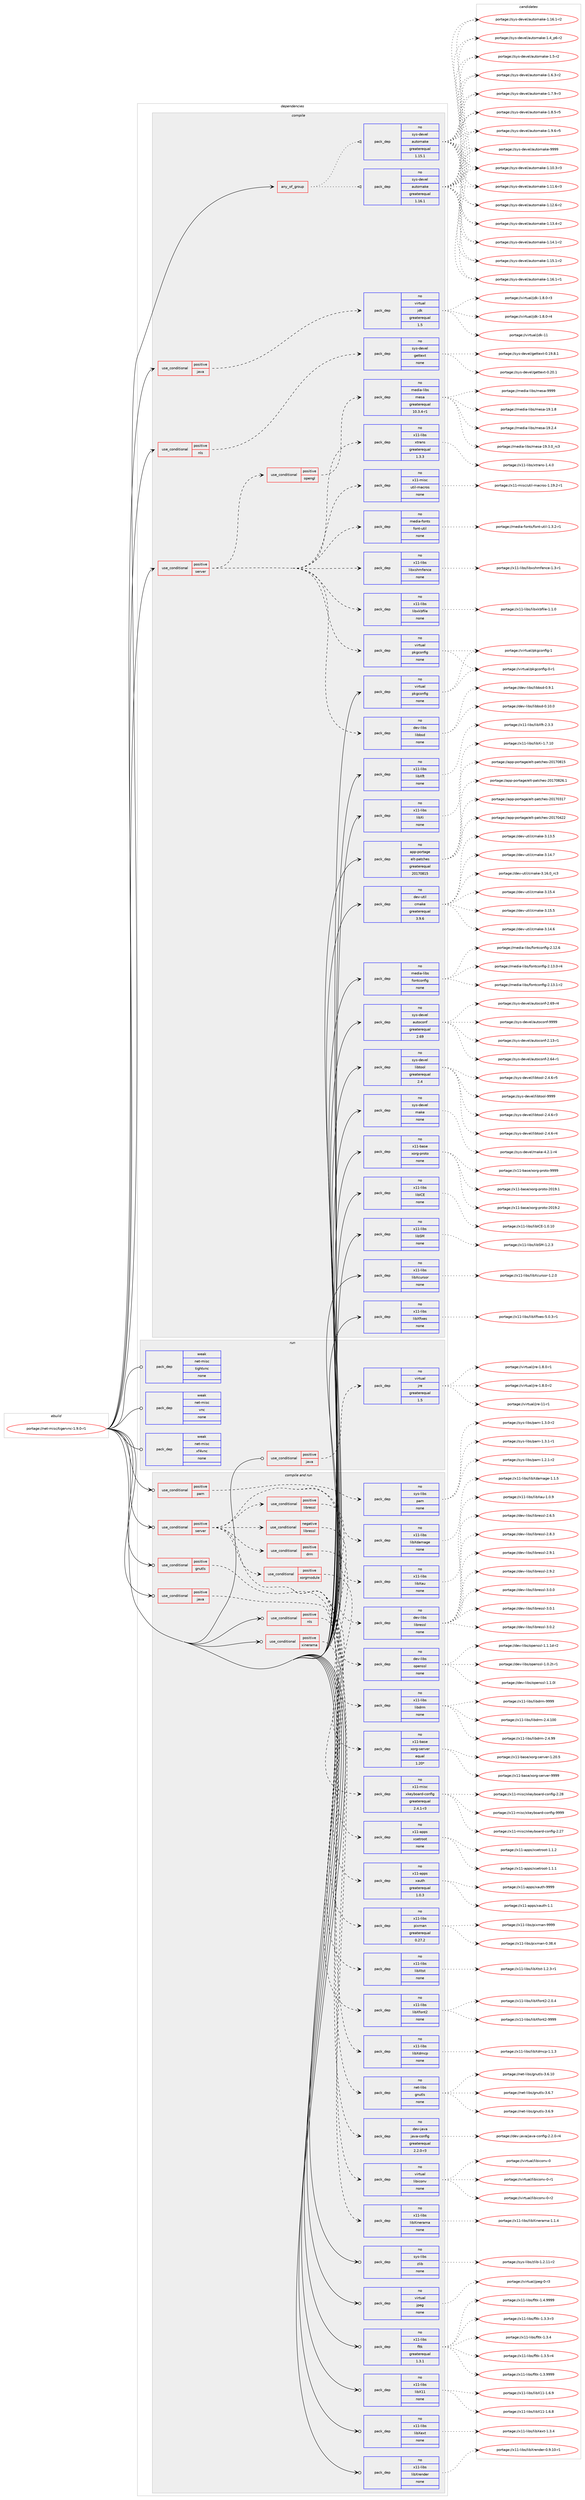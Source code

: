 digraph prolog {

# *************
# Graph options
# *************

newrank=true;
concentrate=true;
compound=true;
graph [rankdir=LR,fontname=Helvetica,fontsize=10,ranksep=1.5];#, ranksep=2.5, nodesep=0.2];
edge  [arrowhead=vee];
node  [fontname=Helvetica,fontsize=10];

# **********
# The ebuild
# **********

subgraph cluster_leftcol {
color=gray;
rank=same;
label=<<i>ebuild</i>>;
id [label="portage://net-misc/tigervnc-1.9.0-r1", color=red, width=4, href="../net-misc/tigervnc-1.9.0-r1.svg"];
}

# ****************
# The dependencies
# ****************

subgraph cluster_midcol {
color=gray;
label=<<i>dependencies</i>>;
subgraph cluster_compile {
fillcolor="#eeeeee";
style=filled;
label=<<i>compile</i>>;
subgraph any6047 {
dependency370675 [label=<<TABLE BORDER="0" CELLBORDER="1" CELLSPACING="0" CELLPADDING="4"><TR><TD CELLPADDING="10">any_of_group</TD></TR></TABLE>>, shape=none, color=red];subgraph pack271727 {
dependency370676 [label=<<TABLE BORDER="0" CELLBORDER="1" CELLSPACING="0" CELLPADDING="4" WIDTH="220"><TR><TD ROWSPAN="6" CELLPADDING="30">pack_dep</TD></TR><TR><TD WIDTH="110">no</TD></TR><TR><TD>sys-devel</TD></TR><TR><TD>automake</TD></TR><TR><TD>greaterequal</TD></TR><TR><TD>1.16.1</TD></TR></TABLE>>, shape=none, color=blue];
}
dependency370675:e -> dependency370676:w [weight=20,style="dotted",arrowhead="oinv"];
subgraph pack271728 {
dependency370677 [label=<<TABLE BORDER="0" CELLBORDER="1" CELLSPACING="0" CELLPADDING="4" WIDTH="220"><TR><TD ROWSPAN="6" CELLPADDING="30">pack_dep</TD></TR><TR><TD WIDTH="110">no</TD></TR><TR><TD>sys-devel</TD></TR><TR><TD>automake</TD></TR><TR><TD>greaterequal</TD></TR><TR><TD>1.15.1</TD></TR></TABLE>>, shape=none, color=blue];
}
dependency370675:e -> dependency370677:w [weight=20,style="dotted",arrowhead="oinv"];
}
id:e -> dependency370675:w [weight=20,style="solid",arrowhead="vee"];
subgraph cond92712 {
dependency370678 [label=<<TABLE BORDER="0" CELLBORDER="1" CELLSPACING="0" CELLPADDING="4"><TR><TD ROWSPAN="3" CELLPADDING="10">use_conditional</TD></TR><TR><TD>positive</TD></TR><TR><TD>java</TD></TR></TABLE>>, shape=none, color=red];
subgraph pack271729 {
dependency370679 [label=<<TABLE BORDER="0" CELLBORDER="1" CELLSPACING="0" CELLPADDING="4" WIDTH="220"><TR><TD ROWSPAN="6" CELLPADDING="30">pack_dep</TD></TR><TR><TD WIDTH="110">no</TD></TR><TR><TD>virtual</TD></TR><TR><TD>jdk</TD></TR><TR><TD>greaterequal</TD></TR><TR><TD>1.5</TD></TR></TABLE>>, shape=none, color=blue];
}
dependency370678:e -> dependency370679:w [weight=20,style="dashed",arrowhead="vee"];
}
id:e -> dependency370678:w [weight=20,style="solid",arrowhead="vee"];
subgraph cond92713 {
dependency370680 [label=<<TABLE BORDER="0" CELLBORDER="1" CELLSPACING="0" CELLPADDING="4"><TR><TD ROWSPAN="3" CELLPADDING="10">use_conditional</TD></TR><TR><TD>positive</TD></TR><TR><TD>nls</TD></TR></TABLE>>, shape=none, color=red];
subgraph pack271730 {
dependency370681 [label=<<TABLE BORDER="0" CELLBORDER="1" CELLSPACING="0" CELLPADDING="4" WIDTH="220"><TR><TD ROWSPAN="6" CELLPADDING="30">pack_dep</TD></TR><TR><TD WIDTH="110">no</TD></TR><TR><TD>sys-devel</TD></TR><TR><TD>gettext</TD></TR><TR><TD>none</TD></TR><TR><TD></TD></TR></TABLE>>, shape=none, color=blue];
}
dependency370680:e -> dependency370681:w [weight=20,style="dashed",arrowhead="vee"];
}
id:e -> dependency370680:w [weight=20,style="solid",arrowhead="vee"];
subgraph cond92714 {
dependency370682 [label=<<TABLE BORDER="0" CELLBORDER="1" CELLSPACING="0" CELLPADDING="4"><TR><TD ROWSPAN="3" CELLPADDING="10">use_conditional</TD></TR><TR><TD>positive</TD></TR><TR><TD>server</TD></TR></TABLE>>, shape=none, color=red];
subgraph pack271731 {
dependency370683 [label=<<TABLE BORDER="0" CELLBORDER="1" CELLSPACING="0" CELLPADDING="4" WIDTH="220"><TR><TD ROWSPAN="6" CELLPADDING="30">pack_dep</TD></TR><TR><TD WIDTH="110">no</TD></TR><TR><TD>dev-libs</TD></TR><TR><TD>libbsd</TD></TR><TR><TD>none</TD></TR><TR><TD></TD></TR></TABLE>>, shape=none, color=blue];
}
dependency370682:e -> dependency370683:w [weight=20,style="dashed",arrowhead="vee"];
subgraph pack271732 {
dependency370684 [label=<<TABLE BORDER="0" CELLBORDER="1" CELLSPACING="0" CELLPADDING="4" WIDTH="220"><TR><TD ROWSPAN="6" CELLPADDING="30">pack_dep</TD></TR><TR><TD WIDTH="110">no</TD></TR><TR><TD>x11-libs</TD></TR><TR><TD>libxkbfile</TD></TR><TR><TD>none</TD></TR><TR><TD></TD></TR></TABLE>>, shape=none, color=blue];
}
dependency370682:e -> dependency370684:w [weight=20,style="dashed",arrowhead="vee"];
subgraph pack271733 {
dependency370685 [label=<<TABLE BORDER="0" CELLBORDER="1" CELLSPACING="0" CELLPADDING="4" WIDTH="220"><TR><TD ROWSPAN="6" CELLPADDING="30">pack_dep</TD></TR><TR><TD WIDTH="110">no</TD></TR><TR><TD>x11-libs</TD></TR><TR><TD>libxshmfence</TD></TR><TR><TD>none</TD></TR><TR><TD></TD></TR></TABLE>>, shape=none, color=blue];
}
dependency370682:e -> dependency370685:w [weight=20,style="dashed",arrowhead="vee"];
subgraph pack271734 {
dependency370686 [label=<<TABLE BORDER="0" CELLBORDER="1" CELLSPACING="0" CELLPADDING="4" WIDTH="220"><TR><TD ROWSPAN="6" CELLPADDING="30">pack_dep</TD></TR><TR><TD WIDTH="110">no</TD></TR><TR><TD>virtual</TD></TR><TR><TD>pkgconfig</TD></TR><TR><TD>none</TD></TR><TR><TD></TD></TR></TABLE>>, shape=none, color=blue];
}
dependency370682:e -> dependency370686:w [weight=20,style="dashed",arrowhead="vee"];
subgraph pack271735 {
dependency370687 [label=<<TABLE BORDER="0" CELLBORDER="1" CELLSPACING="0" CELLPADDING="4" WIDTH="220"><TR><TD ROWSPAN="6" CELLPADDING="30">pack_dep</TD></TR><TR><TD WIDTH="110">no</TD></TR><TR><TD>media-fonts</TD></TR><TR><TD>font-util</TD></TR><TR><TD>none</TD></TR><TR><TD></TD></TR></TABLE>>, shape=none, color=blue];
}
dependency370682:e -> dependency370687:w [weight=20,style="dashed",arrowhead="vee"];
subgraph pack271736 {
dependency370688 [label=<<TABLE BORDER="0" CELLBORDER="1" CELLSPACING="0" CELLPADDING="4" WIDTH="220"><TR><TD ROWSPAN="6" CELLPADDING="30">pack_dep</TD></TR><TR><TD WIDTH="110">no</TD></TR><TR><TD>x11-misc</TD></TR><TR><TD>util-macros</TD></TR><TR><TD>none</TD></TR><TR><TD></TD></TR></TABLE>>, shape=none, color=blue];
}
dependency370682:e -> dependency370688:w [weight=20,style="dashed",arrowhead="vee"];
subgraph pack271737 {
dependency370689 [label=<<TABLE BORDER="0" CELLBORDER="1" CELLSPACING="0" CELLPADDING="4" WIDTH="220"><TR><TD ROWSPAN="6" CELLPADDING="30">pack_dep</TD></TR><TR><TD WIDTH="110">no</TD></TR><TR><TD>x11-libs</TD></TR><TR><TD>xtrans</TD></TR><TR><TD>greaterequal</TD></TR><TR><TD>1.3.3</TD></TR></TABLE>>, shape=none, color=blue];
}
dependency370682:e -> dependency370689:w [weight=20,style="dashed",arrowhead="vee"];
subgraph cond92715 {
dependency370690 [label=<<TABLE BORDER="0" CELLBORDER="1" CELLSPACING="0" CELLPADDING="4"><TR><TD ROWSPAN="3" CELLPADDING="10">use_conditional</TD></TR><TR><TD>positive</TD></TR><TR><TD>opengl</TD></TR></TABLE>>, shape=none, color=red];
subgraph pack271738 {
dependency370691 [label=<<TABLE BORDER="0" CELLBORDER="1" CELLSPACING="0" CELLPADDING="4" WIDTH="220"><TR><TD ROWSPAN="6" CELLPADDING="30">pack_dep</TD></TR><TR><TD WIDTH="110">no</TD></TR><TR><TD>media-libs</TD></TR><TR><TD>mesa</TD></TR><TR><TD>greaterequal</TD></TR><TR><TD>10.3.4-r1</TD></TR></TABLE>>, shape=none, color=blue];
}
dependency370690:e -> dependency370691:w [weight=20,style="dashed",arrowhead="vee"];
}
dependency370682:e -> dependency370690:w [weight=20,style="dashed",arrowhead="vee"];
}
id:e -> dependency370682:w [weight=20,style="solid",arrowhead="vee"];
subgraph pack271739 {
dependency370692 [label=<<TABLE BORDER="0" CELLBORDER="1" CELLSPACING="0" CELLPADDING="4" WIDTH="220"><TR><TD ROWSPAN="6" CELLPADDING="30">pack_dep</TD></TR><TR><TD WIDTH="110">no</TD></TR><TR><TD>app-portage</TD></TR><TR><TD>elt-patches</TD></TR><TR><TD>greaterequal</TD></TR><TR><TD>20170815</TD></TR></TABLE>>, shape=none, color=blue];
}
id:e -> dependency370692:w [weight=20,style="solid",arrowhead="vee"];
subgraph pack271740 {
dependency370693 [label=<<TABLE BORDER="0" CELLBORDER="1" CELLSPACING="0" CELLPADDING="4" WIDTH="220"><TR><TD ROWSPAN="6" CELLPADDING="30">pack_dep</TD></TR><TR><TD WIDTH="110">no</TD></TR><TR><TD>dev-util</TD></TR><TR><TD>cmake</TD></TR><TR><TD>greaterequal</TD></TR><TR><TD>3.9.6</TD></TR></TABLE>>, shape=none, color=blue];
}
id:e -> dependency370693:w [weight=20,style="solid",arrowhead="vee"];
subgraph pack271741 {
dependency370694 [label=<<TABLE BORDER="0" CELLBORDER="1" CELLSPACING="0" CELLPADDING="4" WIDTH="220"><TR><TD ROWSPAN="6" CELLPADDING="30">pack_dep</TD></TR><TR><TD WIDTH="110">no</TD></TR><TR><TD>media-libs</TD></TR><TR><TD>fontconfig</TD></TR><TR><TD>none</TD></TR><TR><TD></TD></TR></TABLE>>, shape=none, color=blue];
}
id:e -> dependency370694:w [weight=20,style="solid",arrowhead="vee"];
subgraph pack271742 {
dependency370695 [label=<<TABLE BORDER="0" CELLBORDER="1" CELLSPACING="0" CELLPADDING="4" WIDTH="220"><TR><TD ROWSPAN="6" CELLPADDING="30">pack_dep</TD></TR><TR><TD WIDTH="110">no</TD></TR><TR><TD>sys-devel</TD></TR><TR><TD>autoconf</TD></TR><TR><TD>greaterequal</TD></TR><TR><TD>2.69</TD></TR></TABLE>>, shape=none, color=blue];
}
id:e -> dependency370695:w [weight=20,style="solid",arrowhead="vee"];
subgraph pack271743 {
dependency370696 [label=<<TABLE BORDER="0" CELLBORDER="1" CELLSPACING="0" CELLPADDING="4" WIDTH="220"><TR><TD ROWSPAN="6" CELLPADDING="30">pack_dep</TD></TR><TR><TD WIDTH="110">no</TD></TR><TR><TD>sys-devel</TD></TR><TR><TD>libtool</TD></TR><TR><TD>greaterequal</TD></TR><TR><TD>2.4</TD></TR></TABLE>>, shape=none, color=blue];
}
id:e -> dependency370696:w [weight=20,style="solid",arrowhead="vee"];
subgraph pack271744 {
dependency370697 [label=<<TABLE BORDER="0" CELLBORDER="1" CELLSPACING="0" CELLPADDING="4" WIDTH="220"><TR><TD ROWSPAN="6" CELLPADDING="30">pack_dep</TD></TR><TR><TD WIDTH="110">no</TD></TR><TR><TD>sys-devel</TD></TR><TR><TD>make</TD></TR><TR><TD>none</TD></TR><TR><TD></TD></TR></TABLE>>, shape=none, color=blue];
}
id:e -> dependency370697:w [weight=20,style="solid",arrowhead="vee"];
subgraph pack271745 {
dependency370698 [label=<<TABLE BORDER="0" CELLBORDER="1" CELLSPACING="0" CELLPADDING="4" WIDTH="220"><TR><TD ROWSPAN="6" CELLPADDING="30">pack_dep</TD></TR><TR><TD WIDTH="110">no</TD></TR><TR><TD>virtual</TD></TR><TR><TD>pkgconfig</TD></TR><TR><TD>none</TD></TR><TR><TD></TD></TR></TABLE>>, shape=none, color=blue];
}
id:e -> dependency370698:w [weight=20,style="solid",arrowhead="vee"];
subgraph pack271746 {
dependency370699 [label=<<TABLE BORDER="0" CELLBORDER="1" CELLSPACING="0" CELLPADDING="4" WIDTH="220"><TR><TD ROWSPAN="6" CELLPADDING="30">pack_dep</TD></TR><TR><TD WIDTH="110">no</TD></TR><TR><TD>x11-base</TD></TR><TR><TD>xorg-proto</TD></TR><TR><TD>none</TD></TR><TR><TD></TD></TR></TABLE>>, shape=none, color=blue];
}
id:e -> dependency370699:w [weight=20,style="solid",arrowhead="vee"];
subgraph pack271747 {
dependency370700 [label=<<TABLE BORDER="0" CELLBORDER="1" CELLSPACING="0" CELLPADDING="4" WIDTH="220"><TR><TD ROWSPAN="6" CELLPADDING="30">pack_dep</TD></TR><TR><TD WIDTH="110">no</TD></TR><TR><TD>x11-libs</TD></TR><TR><TD>libICE</TD></TR><TR><TD>none</TD></TR><TR><TD></TD></TR></TABLE>>, shape=none, color=blue];
}
id:e -> dependency370700:w [weight=20,style="solid",arrowhead="vee"];
subgraph pack271748 {
dependency370701 [label=<<TABLE BORDER="0" CELLBORDER="1" CELLSPACING="0" CELLPADDING="4" WIDTH="220"><TR><TD ROWSPAN="6" CELLPADDING="30">pack_dep</TD></TR><TR><TD WIDTH="110">no</TD></TR><TR><TD>x11-libs</TD></TR><TR><TD>libSM</TD></TR><TR><TD>none</TD></TR><TR><TD></TD></TR></TABLE>>, shape=none, color=blue];
}
id:e -> dependency370701:w [weight=20,style="solid",arrowhead="vee"];
subgraph pack271749 {
dependency370702 [label=<<TABLE BORDER="0" CELLBORDER="1" CELLSPACING="0" CELLPADDING="4" WIDTH="220"><TR><TD ROWSPAN="6" CELLPADDING="30">pack_dep</TD></TR><TR><TD WIDTH="110">no</TD></TR><TR><TD>x11-libs</TD></TR><TR><TD>libXcursor</TD></TR><TR><TD>none</TD></TR><TR><TD></TD></TR></TABLE>>, shape=none, color=blue];
}
id:e -> dependency370702:w [weight=20,style="solid",arrowhead="vee"];
subgraph pack271750 {
dependency370703 [label=<<TABLE BORDER="0" CELLBORDER="1" CELLSPACING="0" CELLPADDING="4" WIDTH="220"><TR><TD ROWSPAN="6" CELLPADDING="30">pack_dep</TD></TR><TR><TD WIDTH="110">no</TD></TR><TR><TD>x11-libs</TD></TR><TR><TD>libXfixes</TD></TR><TR><TD>none</TD></TR><TR><TD></TD></TR></TABLE>>, shape=none, color=blue];
}
id:e -> dependency370703:w [weight=20,style="solid",arrowhead="vee"];
subgraph pack271751 {
dependency370704 [label=<<TABLE BORDER="0" CELLBORDER="1" CELLSPACING="0" CELLPADDING="4" WIDTH="220"><TR><TD ROWSPAN="6" CELLPADDING="30">pack_dep</TD></TR><TR><TD WIDTH="110">no</TD></TR><TR><TD>x11-libs</TD></TR><TR><TD>libXft</TD></TR><TR><TD>none</TD></TR><TR><TD></TD></TR></TABLE>>, shape=none, color=blue];
}
id:e -> dependency370704:w [weight=20,style="solid",arrowhead="vee"];
subgraph pack271752 {
dependency370705 [label=<<TABLE BORDER="0" CELLBORDER="1" CELLSPACING="0" CELLPADDING="4" WIDTH="220"><TR><TD ROWSPAN="6" CELLPADDING="30">pack_dep</TD></TR><TR><TD WIDTH="110">no</TD></TR><TR><TD>x11-libs</TD></TR><TR><TD>libXi</TD></TR><TR><TD>none</TD></TR><TR><TD></TD></TR></TABLE>>, shape=none, color=blue];
}
id:e -> dependency370705:w [weight=20,style="solid",arrowhead="vee"];
}
subgraph cluster_compileandrun {
fillcolor="#eeeeee";
style=filled;
label=<<i>compile and run</i>>;
subgraph cond92716 {
dependency370706 [label=<<TABLE BORDER="0" CELLBORDER="1" CELLSPACING="0" CELLPADDING="4"><TR><TD ROWSPAN="3" CELLPADDING="10">use_conditional</TD></TR><TR><TD>positive</TD></TR><TR><TD>gnutls</TD></TR></TABLE>>, shape=none, color=red];
subgraph pack271753 {
dependency370707 [label=<<TABLE BORDER="0" CELLBORDER="1" CELLSPACING="0" CELLPADDING="4" WIDTH="220"><TR><TD ROWSPAN="6" CELLPADDING="30">pack_dep</TD></TR><TR><TD WIDTH="110">no</TD></TR><TR><TD>net-libs</TD></TR><TR><TD>gnutls</TD></TR><TR><TD>none</TD></TR><TR><TD></TD></TR></TABLE>>, shape=none, color=blue];
}
dependency370706:e -> dependency370707:w [weight=20,style="dashed",arrowhead="vee"];
}
id:e -> dependency370706:w [weight=20,style="solid",arrowhead="odotvee"];
subgraph cond92717 {
dependency370708 [label=<<TABLE BORDER="0" CELLBORDER="1" CELLSPACING="0" CELLPADDING="4"><TR><TD ROWSPAN="3" CELLPADDING="10">use_conditional</TD></TR><TR><TD>positive</TD></TR><TR><TD>java</TD></TR></TABLE>>, shape=none, color=red];
subgraph pack271754 {
dependency370709 [label=<<TABLE BORDER="0" CELLBORDER="1" CELLSPACING="0" CELLPADDING="4" WIDTH="220"><TR><TD ROWSPAN="6" CELLPADDING="30">pack_dep</TD></TR><TR><TD WIDTH="110">no</TD></TR><TR><TD>dev-java</TD></TR><TR><TD>java-config</TD></TR><TR><TD>greaterequal</TD></TR><TR><TD>2.2.0-r3</TD></TR></TABLE>>, shape=none, color=blue];
}
dependency370708:e -> dependency370709:w [weight=20,style="dashed",arrowhead="vee"];
}
id:e -> dependency370708:w [weight=20,style="solid",arrowhead="odotvee"];
subgraph cond92718 {
dependency370710 [label=<<TABLE BORDER="0" CELLBORDER="1" CELLSPACING="0" CELLPADDING="4"><TR><TD ROWSPAN="3" CELLPADDING="10">use_conditional</TD></TR><TR><TD>positive</TD></TR><TR><TD>nls</TD></TR></TABLE>>, shape=none, color=red];
subgraph pack271755 {
dependency370711 [label=<<TABLE BORDER="0" CELLBORDER="1" CELLSPACING="0" CELLPADDING="4" WIDTH="220"><TR><TD ROWSPAN="6" CELLPADDING="30">pack_dep</TD></TR><TR><TD WIDTH="110">no</TD></TR><TR><TD>virtual</TD></TR><TR><TD>libiconv</TD></TR><TR><TD>none</TD></TR><TR><TD></TD></TR></TABLE>>, shape=none, color=blue];
}
dependency370710:e -> dependency370711:w [weight=20,style="dashed",arrowhead="vee"];
}
id:e -> dependency370710:w [weight=20,style="solid",arrowhead="odotvee"];
subgraph cond92719 {
dependency370712 [label=<<TABLE BORDER="0" CELLBORDER="1" CELLSPACING="0" CELLPADDING="4"><TR><TD ROWSPAN="3" CELLPADDING="10">use_conditional</TD></TR><TR><TD>positive</TD></TR><TR><TD>pam</TD></TR></TABLE>>, shape=none, color=red];
subgraph pack271756 {
dependency370713 [label=<<TABLE BORDER="0" CELLBORDER="1" CELLSPACING="0" CELLPADDING="4" WIDTH="220"><TR><TD ROWSPAN="6" CELLPADDING="30">pack_dep</TD></TR><TR><TD WIDTH="110">no</TD></TR><TR><TD>sys-libs</TD></TR><TR><TD>pam</TD></TR><TR><TD>none</TD></TR><TR><TD></TD></TR></TABLE>>, shape=none, color=blue];
}
dependency370712:e -> dependency370713:w [weight=20,style="dashed",arrowhead="vee"];
}
id:e -> dependency370712:w [weight=20,style="solid",arrowhead="odotvee"];
subgraph cond92720 {
dependency370714 [label=<<TABLE BORDER="0" CELLBORDER="1" CELLSPACING="0" CELLPADDING="4"><TR><TD ROWSPAN="3" CELLPADDING="10">use_conditional</TD></TR><TR><TD>positive</TD></TR><TR><TD>server</TD></TR></TABLE>>, shape=none, color=red];
subgraph pack271757 {
dependency370715 [label=<<TABLE BORDER="0" CELLBORDER="1" CELLSPACING="0" CELLPADDING="4" WIDTH="220"><TR><TD ROWSPAN="6" CELLPADDING="30">pack_dep</TD></TR><TR><TD WIDTH="110">no</TD></TR><TR><TD>x11-libs</TD></TR><TR><TD>libXau</TD></TR><TR><TD>none</TD></TR><TR><TD></TD></TR></TABLE>>, shape=none, color=blue];
}
dependency370714:e -> dependency370715:w [weight=20,style="dashed",arrowhead="vee"];
subgraph pack271758 {
dependency370716 [label=<<TABLE BORDER="0" CELLBORDER="1" CELLSPACING="0" CELLPADDING="4" WIDTH="220"><TR><TD ROWSPAN="6" CELLPADDING="30">pack_dep</TD></TR><TR><TD WIDTH="110">no</TD></TR><TR><TD>x11-libs</TD></TR><TR><TD>libXdamage</TD></TR><TR><TD>none</TD></TR><TR><TD></TD></TR></TABLE>>, shape=none, color=blue];
}
dependency370714:e -> dependency370716:w [weight=20,style="dashed",arrowhead="vee"];
subgraph pack271759 {
dependency370717 [label=<<TABLE BORDER="0" CELLBORDER="1" CELLSPACING="0" CELLPADDING="4" WIDTH="220"><TR><TD ROWSPAN="6" CELLPADDING="30">pack_dep</TD></TR><TR><TD WIDTH="110">no</TD></TR><TR><TD>x11-libs</TD></TR><TR><TD>libXdmcp</TD></TR><TR><TD>none</TD></TR><TR><TD></TD></TR></TABLE>>, shape=none, color=blue];
}
dependency370714:e -> dependency370717:w [weight=20,style="dashed",arrowhead="vee"];
subgraph pack271760 {
dependency370718 [label=<<TABLE BORDER="0" CELLBORDER="1" CELLSPACING="0" CELLPADDING="4" WIDTH="220"><TR><TD ROWSPAN="6" CELLPADDING="30">pack_dep</TD></TR><TR><TD WIDTH="110">no</TD></TR><TR><TD>x11-libs</TD></TR><TR><TD>libXfont2</TD></TR><TR><TD>none</TD></TR><TR><TD></TD></TR></TABLE>>, shape=none, color=blue];
}
dependency370714:e -> dependency370718:w [weight=20,style="dashed",arrowhead="vee"];
subgraph pack271761 {
dependency370719 [label=<<TABLE BORDER="0" CELLBORDER="1" CELLSPACING="0" CELLPADDING="4" WIDTH="220"><TR><TD ROWSPAN="6" CELLPADDING="30">pack_dep</TD></TR><TR><TD WIDTH="110">no</TD></TR><TR><TD>x11-libs</TD></TR><TR><TD>libXtst</TD></TR><TR><TD>none</TD></TR><TR><TD></TD></TR></TABLE>>, shape=none, color=blue];
}
dependency370714:e -> dependency370719:w [weight=20,style="dashed",arrowhead="vee"];
subgraph pack271762 {
dependency370720 [label=<<TABLE BORDER="0" CELLBORDER="1" CELLSPACING="0" CELLPADDING="4" WIDTH="220"><TR><TD ROWSPAN="6" CELLPADDING="30">pack_dep</TD></TR><TR><TD WIDTH="110">no</TD></TR><TR><TD>x11-libs</TD></TR><TR><TD>pixman</TD></TR><TR><TD>greaterequal</TD></TR><TR><TD>0.27.2</TD></TR></TABLE>>, shape=none, color=blue];
}
dependency370714:e -> dependency370720:w [weight=20,style="dashed",arrowhead="vee"];
subgraph pack271763 {
dependency370721 [label=<<TABLE BORDER="0" CELLBORDER="1" CELLSPACING="0" CELLPADDING="4" WIDTH="220"><TR><TD ROWSPAN="6" CELLPADDING="30">pack_dep</TD></TR><TR><TD WIDTH="110">no</TD></TR><TR><TD>x11-apps</TD></TR><TR><TD>xauth</TD></TR><TR><TD>greaterequal</TD></TR><TR><TD>1.0.3</TD></TR></TABLE>>, shape=none, color=blue];
}
dependency370714:e -> dependency370721:w [weight=20,style="dashed",arrowhead="vee"];
subgraph pack271764 {
dependency370722 [label=<<TABLE BORDER="0" CELLBORDER="1" CELLSPACING="0" CELLPADDING="4" WIDTH="220"><TR><TD ROWSPAN="6" CELLPADDING="30">pack_dep</TD></TR><TR><TD WIDTH="110">no</TD></TR><TR><TD>x11-apps</TD></TR><TR><TD>xsetroot</TD></TR><TR><TD>none</TD></TR><TR><TD></TD></TR></TABLE>>, shape=none, color=blue];
}
dependency370714:e -> dependency370722:w [weight=20,style="dashed",arrowhead="vee"];
subgraph pack271765 {
dependency370723 [label=<<TABLE BORDER="0" CELLBORDER="1" CELLSPACING="0" CELLPADDING="4" WIDTH="220"><TR><TD ROWSPAN="6" CELLPADDING="30">pack_dep</TD></TR><TR><TD WIDTH="110">no</TD></TR><TR><TD>x11-misc</TD></TR><TR><TD>xkeyboard-config</TD></TR><TR><TD>greaterequal</TD></TR><TR><TD>2.4.1-r3</TD></TR></TABLE>>, shape=none, color=blue];
}
dependency370714:e -> dependency370723:w [weight=20,style="dashed",arrowhead="vee"];
subgraph cond92721 {
dependency370724 [label=<<TABLE BORDER="0" CELLBORDER="1" CELLSPACING="0" CELLPADDING="4"><TR><TD ROWSPAN="3" CELLPADDING="10">use_conditional</TD></TR><TR><TD>positive</TD></TR><TR><TD>xorgmodule</TD></TR></TABLE>>, shape=none, color=red];
subgraph pack271766 {
dependency370725 [label=<<TABLE BORDER="0" CELLBORDER="1" CELLSPACING="0" CELLPADDING="4" WIDTH="220"><TR><TD ROWSPAN="6" CELLPADDING="30">pack_dep</TD></TR><TR><TD WIDTH="110">no</TD></TR><TR><TD>x11-base</TD></TR><TR><TD>xorg-server</TD></TR><TR><TD>equal</TD></TR><TR><TD>1.20*</TD></TR></TABLE>>, shape=none, color=blue];
}
dependency370724:e -> dependency370725:w [weight=20,style="dashed",arrowhead="vee"];
}
dependency370714:e -> dependency370724:w [weight=20,style="dashed",arrowhead="vee"];
subgraph cond92722 {
dependency370726 [label=<<TABLE BORDER="0" CELLBORDER="1" CELLSPACING="0" CELLPADDING="4"><TR><TD ROWSPAN="3" CELLPADDING="10">use_conditional</TD></TR><TR><TD>positive</TD></TR><TR><TD>drm</TD></TR></TABLE>>, shape=none, color=red];
subgraph pack271767 {
dependency370727 [label=<<TABLE BORDER="0" CELLBORDER="1" CELLSPACING="0" CELLPADDING="4" WIDTH="220"><TR><TD ROWSPAN="6" CELLPADDING="30">pack_dep</TD></TR><TR><TD WIDTH="110">no</TD></TR><TR><TD>x11-libs</TD></TR><TR><TD>libdrm</TD></TR><TR><TD>none</TD></TR><TR><TD></TD></TR></TABLE>>, shape=none, color=blue];
}
dependency370726:e -> dependency370727:w [weight=20,style="dashed",arrowhead="vee"];
}
dependency370714:e -> dependency370726:w [weight=20,style="dashed",arrowhead="vee"];
subgraph cond92723 {
dependency370728 [label=<<TABLE BORDER="0" CELLBORDER="1" CELLSPACING="0" CELLPADDING="4"><TR><TD ROWSPAN="3" CELLPADDING="10">use_conditional</TD></TR><TR><TD>negative</TD></TR><TR><TD>libressl</TD></TR></TABLE>>, shape=none, color=red];
subgraph pack271768 {
dependency370729 [label=<<TABLE BORDER="0" CELLBORDER="1" CELLSPACING="0" CELLPADDING="4" WIDTH="220"><TR><TD ROWSPAN="6" CELLPADDING="30">pack_dep</TD></TR><TR><TD WIDTH="110">no</TD></TR><TR><TD>dev-libs</TD></TR><TR><TD>openssl</TD></TR><TR><TD>none</TD></TR><TR><TD></TD></TR></TABLE>>, shape=none, color=blue];
}
dependency370728:e -> dependency370729:w [weight=20,style="dashed",arrowhead="vee"];
}
dependency370714:e -> dependency370728:w [weight=20,style="dashed",arrowhead="vee"];
subgraph cond92724 {
dependency370730 [label=<<TABLE BORDER="0" CELLBORDER="1" CELLSPACING="0" CELLPADDING="4"><TR><TD ROWSPAN="3" CELLPADDING="10">use_conditional</TD></TR><TR><TD>positive</TD></TR><TR><TD>libressl</TD></TR></TABLE>>, shape=none, color=red];
subgraph pack271769 {
dependency370731 [label=<<TABLE BORDER="0" CELLBORDER="1" CELLSPACING="0" CELLPADDING="4" WIDTH="220"><TR><TD ROWSPAN="6" CELLPADDING="30">pack_dep</TD></TR><TR><TD WIDTH="110">no</TD></TR><TR><TD>dev-libs</TD></TR><TR><TD>libressl</TD></TR><TR><TD>none</TD></TR><TR><TD></TD></TR></TABLE>>, shape=none, color=blue];
}
dependency370730:e -> dependency370731:w [weight=20,style="dashed",arrowhead="vee"];
}
dependency370714:e -> dependency370730:w [weight=20,style="dashed",arrowhead="vee"];
}
id:e -> dependency370714:w [weight=20,style="solid",arrowhead="odotvee"];
subgraph cond92725 {
dependency370732 [label=<<TABLE BORDER="0" CELLBORDER="1" CELLSPACING="0" CELLPADDING="4"><TR><TD ROWSPAN="3" CELLPADDING="10">use_conditional</TD></TR><TR><TD>positive</TD></TR><TR><TD>xinerama</TD></TR></TABLE>>, shape=none, color=red];
subgraph pack271770 {
dependency370733 [label=<<TABLE BORDER="0" CELLBORDER="1" CELLSPACING="0" CELLPADDING="4" WIDTH="220"><TR><TD ROWSPAN="6" CELLPADDING="30">pack_dep</TD></TR><TR><TD WIDTH="110">no</TD></TR><TR><TD>x11-libs</TD></TR><TR><TD>libXinerama</TD></TR><TR><TD>none</TD></TR><TR><TD></TD></TR></TABLE>>, shape=none, color=blue];
}
dependency370732:e -> dependency370733:w [weight=20,style="dashed",arrowhead="vee"];
}
id:e -> dependency370732:w [weight=20,style="solid",arrowhead="odotvee"];
subgraph pack271771 {
dependency370734 [label=<<TABLE BORDER="0" CELLBORDER="1" CELLSPACING="0" CELLPADDING="4" WIDTH="220"><TR><TD ROWSPAN="6" CELLPADDING="30">pack_dep</TD></TR><TR><TD WIDTH="110">no</TD></TR><TR><TD>sys-libs</TD></TR><TR><TD>zlib</TD></TR><TR><TD>none</TD></TR><TR><TD></TD></TR></TABLE>>, shape=none, color=blue];
}
id:e -> dependency370734:w [weight=20,style="solid",arrowhead="odotvee"];
subgraph pack271772 {
dependency370735 [label=<<TABLE BORDER="0" CELLBORDER="1" CELLSPACING="0" CELLPADDING="4" WIDTH="220"><TR><TD ROWSPAN="6" CELLPADDING="30">pack_dep</TD></TR><TR><TD WIDTH="110">no</TD></TR><TR><TD>virtual</TD></TR><TR><TD>jpeg</TD></TR><TR><TD>none</TD></TR><TR><TD></TD></TR></TABLE>>, shape=none, color=blue];
}
id:e -> dependency370735:w [weight=20,style="solid",arrowhead="odotvee"];
subgraph pack271773 {
dependency370736 [label=<<TABLE BORDER="0" CELLBORDER="1" CELLSPACING="0" CELLPADDING="4" WIDTH="220"><TR><TD ROWSPAN="6" CELLPADDING="30">pack_dep</TD></TR><TR><TD WIDTH="110">no</TD></TR><TR><TD>x11-libs</TD></TR><TR><TD>fltk</TD></TR><TR><TD>greaterequal</TD></TR><TR><TD>1.3.1</TD></TR></TABLE>>, shape=none, color=blue];
}
id:e -> dependency370736:w [weight=20,style="solid",arrowhead="odotvee"];
subgraph pack271774 {
dependency370737 [label=<<TABLE BORDER="0" CELLBORDER="1" CELLSPACING="0" CELLPADDING="4" WIDTH="220"><TR><TD ROWSPAN="6" CELLPADDING="30">pack_dep</TD></TR><TR><TD WIDTH="110">no</TD></TR><TR><TD>x11-libs</TD></TR><TR><TD>libX11</TD></TR><TR><TD>none</TD></TR><TR><TD></TD></TR></TABLE>>, shape=none, color=blue];
}
id:e -> dependency370737:w [weight=20,style="solid",arrowhead="odotvee"];
subgraph pack271775 {
dependency370738 [label=<<TABLE BORDER="0" CELLBORDER="1" CELLSPACING="0" CELLPADDING="4" WIDTH="220"><TR><TD ROWSPAN="6" CELLPADDING="30">pack_dep</TD></TR><TR><TD WIDTH="110">no</TD></TR><TR><TD>x11-libs</TD></TR><TR><TD>libXext</TD></TR><TR><TD>none</TD></TR><TR><TD></TD></TR></TABLE>>, shape=none, color=blue];
}
id:e -> dependency370738:w [weight=20,style="solid",arrowhead="odotvee"];
subgraph pack271776 {
dependency370739 [label=<<TABLE BORDER="0" CELLBORDER="1" CELLSPACING="0" CELLPADDING="4" WIDTH="220"><TR><TD ROWSPAN="6" CELLPADDING="30">pack_dep</TD></TR><TR><TD WIDTH="110">no</TD></TR><TR><TD>x11-libs</TD></TR><TR><TD>libXrender</TD></TR><TR><TD>none</TD></TR><TR><TD></TD></TR></TABLE>>, shape=none, color=blue];
}
id:e -> dependency370739:w [weight=20,style="solid",arrowhead="odotvee"];
}
subgraph cluster_run {
fillcolor="#eeeeee";
style=filled;
label=<<i>run</i>>;
subgraph cond92726 {
dependency370740 [label=<<TABLE BORDER="0" CELLBORDER="1" CELLSPACING="0" CELLPADDING="4"><TR><TD ROWSPAN="3" CELLPADDING="10">use_conditional</TD></TR><TR><TD>positive</TD></TR><TR><TD>java</TD></TR></TABLE>>, shape=none, color=red];
subgraph pack271777 {
dependency370741 [label=<<TABLE BORDER="0" CELLBORDER="1" CELLSPACING="0" CELLPADDING="4" WIDTH="220"><TR><TD ROWSPAN="6" CELLPADDING="30">pack_dep</TD></TR><TR><TD WIDTH="110">no</TD></TR><TR><TD>virtual</TD></TR><TR><TD>jre</TD></TR><TR><TD>greaterequal</TD></TR><TR><TD>1.5</TD></TR></TABLE>>, shape=none, color=blue];
}
dependency370740:e -> dependency370741:w [weight=20,style="dashed",arrowhead="vee"];
}
id:e -> dependency370740:w [weight=20,style="solid",arrowhead="odot"];
subgraph pack271778 {
dependency370742 [label=<<TABLE BORDER="0" CELLBORDER="1" CELLSPACING="0" CELLPADDING="4" WIDTH="220"><TR><TD ROWSPAN="6" CELLPADDING="30">pack_dep</TD></TR><TR><TD WIDTH="110">weak</TD></TR><TR><TD>net-misc</TD></TR><TR><TD>tightvnc</TD></TR><TR><TD>none</TD></TR><TR><TD></TD></TR></TABLE>>, shape=none, color=blue];
}
id:e -> dependency370742:w [weight=20,style="solid",arrowhead="odot"];
subgraph pack271779 {
dependency370743 [label=<<TABLE BORDER="0" CELLBORDER="1" CELLSPACING="0" CELLPADDING="4" WIDTH="220"><TR><TD ROWSPAN="6" CELLPADDING="30">pack_dep</TD></TR><TR><TD WIDTH="110">weak</TD></TR><TR><TD>net-misc</TD></TR><TR><TD>vnc</TD></TR><TR><TD>none</TD></TR><TR><TD></TD></TR></TABLE>>, shape=none, color=blue];
}
id:e -> dependency370743:w [weight=20,style="solid",arrowhead="odot"];
subgraph pack271780 {
dependency370744 [label=<<TABLE BORDER="0" CELLBORDER="1" CELLSPACING="0" CELLPADDING="4" WIDTH="220"><TR><TD ROWSPAN="6" CELLPADDING="30">pack_dep</TD></TR><TR><TD WIDTH="110">weak</TD></TR><TR><TD>net-misc</TD></TR><TR><TD>xf4vnc</TD></TR><TR><TD>none</TD></TR><TR><TD></TD></TR></TABLE>>, shape=none, color=blue];
}
id:e -> dependency370744:w [weight=20,style="solid",arrowhead="odot"];
}
}

# **************
# The candidates
# **************

subgraph cluster_choices {
rank=same;
color=gray;
label=<<i>candidates</i>>;

subgraph choice271727 {
color=black;
nodesep=1;
choiceportage11512111545100101118101108479711711611110997107101454946494846514511451 [label="portage://sys-devel/automake-1.10.3-r3", color=red, width=4,href="../sys-devel/automake-1.10.3-r3.svg"];
choiceportage11512111545100101118101108479711711611110997107101454946494946544511451 [label="portage://sys-devel/automake-1.11.6-r3", color=red, width=4,href="../sys-devel/automake-1.11.6-r3.svg"];
choiceportage11512111545100101118101108479711711611110997107101454946495046544511450 [label="portage://sys-devel/automake-1.12.6-r2", color=red, width=4,href="../sys-devel/automake-1.12.6-r2.svg"];
choiceportage11512111545100101118101108479711711611110997107101454946495146524511450 [label="portage://sys-devel/automake-1.13.4-r2", color=red, width=4,href="../sys-devel/automake-1.13.4-r2.svg"];
choiceportage11512111545100101118101108479711711611110997107101454946495246494511450 [label="portage://sys-devel/automake-1.14.1-r2", color=red, width=4,href="../sys-devel/automake-1.14.1-r2.svg"];
choiceportage11512111545100101118101108479711711611110997107101454946495346494511450 [label="portage://sys-devel/automake-1.15.1-r2", color=red, width=4,href="../sys-devel/automake-1.15.1-r2.svg"];
choiceportage11512111545100101118101108479711711611110997107101454946495446494511449 [label="portage://sys-devel/automake-1.16.1-r1", color=red, width=4,href="../sys-devel/automake-1.16.1-r1.svg"];
choiceportage11512111545100101118101108479711711611110997107101454946495446494511450 [label="portage://sys-devel/automake-1.16.1-r2", color=red, width=4,href="../sys-devel/automake-1.16.1-r2.svg"];
choiceportage115121115451001011181011084797117116111109971071014549465295112544511450 [label="portage://sys-devel/automake-1.4_p6-r2", color=red, width=4,href="../sys-devel/automake-1.4_p6-r2.svg"];
choiceportage11512111545100101118101108479711711611110997107101454946534511450 [label="portage://sys-devel/automake-1.5-r2", color=red, width=4,href="../sys-devel/automake-1.5-r2.svg"];
choiceportage115121115451001011181011084797117116111109971071014549465446514511450 [label="portage://sys-devel/automake-1.6.3-r2", color=red, width=4,href="../sys-devel/automake-1.6.3-r2.svg"];
choiceportage115121115451001011181011084797117116111109971071014549465546574511451 [label="portage://sys-devel/automake-1.7.9-r3", color=red, width=4,href="../sys-devel/automake-1.7.9-r3.svg"];
choiceportage115121115451001011181011084797117116111109971071014549465646534511453 [label="portage://sys-devel/automake-1.8.5-r5", color=red, width=4,href="../sys-devel/automake-1.8.5-r5.svg"];
choiceportage115121115451001011181011084797117116111109971071014549465746544511453 [label="portage://sys-devel/automake-1.9.6-r5", color=red, width=4,href="../sys-devel/automake-1.9.6-r5.svg"];
choiceportage115121115451001011181011084797117116111109971071014557575757 [label="portage://sys-devel/automake-9999", color=red, width=4,href="../sys-devel/automake-9999.svg"];
dependency370676:e -> choiceportage11512111545100101118101108479711711611110997107101454946494846514511451:w [style=dotted,weight="100"];
dependency370676:e -> choiceportage11512111545100101118101108479711711611110997107101454946494946544511451:w [style=dotted,weight="100"];
dependency370676:e -> choiceportage11512111545100101118101108479711711611110997107101454946495046544511450:w [style=dotted,weight="100"];
dependency370676:e -> choiceportage11512111545100101118101108479711711611110997107101454946495146524511450:w [style=dotted,weight="100"];
dependency370676:e -> choiceportage11512111545100101118101108479711711611110997107101454946495246494511450:w [style=dotted,weight="100"];
dependency370676:e -> choiceportage11512111545100101118101108479711711611110997107101454946495346494511450:w [style=dotted,weight="100"];
dependency370676:e -> choiceportage11512111545100101118101108479711711611110997107101454946495446494511449:w [style=dotted,weight="100"];
dependency370676:e -> choiceportage11512111545100101118101108479711711611110997107101454946495446494511450:w [style=dotted,weight="100"];
dependency370676:e -> choiceportage115121115451001011181011084797117116111109971071014549465295112544511450:w [style=dotted,weight="100"];
dependency370676:e -> choiceportage11512111545100101118101108479711711611110997107101454946534511450:w [style=dotted,weight="100"];
dependency370676:e -> choiceportage115121115451001011181011084797117116111109971071014549465446514511450:w [style=dotted,weight="100"];
dependency370676:e -> choiceportage115121115451001011181011084797117116111109971071014549465546574511451:w [style=dotted,weight="100"];
dependency370676:e -> choiceportage115121115451001011181011084797117116111109971071014549465646534511453:w [style=dotted,weight="100"];
dependency370676:e -> choiceportage115121115451001011181011084797117116111109971071014549465746544511453:w [style=dotted,weight="100"];
dependency370676:e -> choiceportage115121115451001011181011084797117116111109971071014557575757:w [style=dotted,weight="100"];
}
subgraph choice271728 {
color=black;
nodesep=1;
choiceportage11512111545100101118101108479711711611110997107101454946494846514511451 [label="portage://sys-devel/automake-1.10.3-r3", color=red, width=4,href="../sys-devel/automake-1.10.3-r3.svg"];
choiceportage11512111545100101118101108479711711611110997107101454946494946544511451 [label="portage://sys-devel/automake-1.11.6-r3", color=red, width=4,href="../sys-devel/automake-1.11.6-r3.svg"];
choiceportage11512111545100101118101108479711711611110997107101454946495046544511450 [label="portage://sys-devel/automake-1.12.6-r2", color=red, width=4,href="../sys-devel/automake-1.12.6-r2.svg"];
choiceportage11512111545100101118101108479711711611110997107101454946495146524511450 [label="portage://sys-devel/automake-1.13.4-r2", color=red, width=4,href="../sys-devel/automake-1.13.4-r2.svg"];
choiceportage11512111545100101118101108479711711611110997107101454946495246494511450 [label="portage://sys-devel/automake-1.14.1-r2", color=red, width=4,href="../sys-devel/automake-1.14.1-r2.svg"];
choiceportage11512111545100101118101108479711711611110997107101454946495346494511450 [label="portage://sys-devel/automake-1.15.1-r2", color=red, width=4,href="../sys-devel/automake-1.15.1-r2.svg"];
choiceportage11512111545100101118101108479711711611110997107101454946495446494511449 [label="portage://sys-devel/automake-1.16.1-r1", color=red, width=4,href="../sys-devel/automake-1.16.1-r1.svg"];
choiceportage11512111545100101118101108479711711611110997107101454946495446494511450 [label="portage://sys-devel/automake-1.16.1-r2", color=red, width=4,href="../sys-devel/automake-1.16.1-r2.svg"];
choiceportage115121115451001011181011084797117116111109971071014549465295112544511450 [label="portage://sys-devel/automake-1.4_p6-r2", color=red, width=4,href="../sys-devel/automake-1.4_p6-r2.svg"];
choiceportage11512111545100101118101108479711711611110997107101454946534511450 [label="portage://sys-devel/automake-1.5-r2", color=red, width=4,href="../sys-devel/automake-1.5-r2.svg"];
choiceportage115121115451001011181011084797117116111109971071014549465446514511450 [label="portage://sys-devel/automake-1.6.3-r2", color=red, width=4,href="../sys-devel/automake-1.6.3-r2.svg"];
choiceportage115121115451001011181011084797117116111109971071014549465546574511451 [label="portage://sys-devel/automake-1.7.9-r3", color=red, width=4,href="../sys-devel/automake-1.7.9-r3.svg"];
choiceportage115121115451001011181011084797117116111109971071014549465646534511453 [label="portage://sys-devel/automake-1.8.5-r5", color=red, width=4,href="../sys-devel/automake-1.8.5-r5.svg"];
choiceportage115121115451001011181011084797117116111109971071014549465746544511453 [label="portage://sys-devel/automake-1.9.6-r5", color=red, width=4,href="../sys-devel/automake-1.9.6-r5.svg"];
choiceportage115121115451001011181011084797117116111109971071014557575757 [label="portage://sys-devel/automake-9999", color=red, width=4,href="../sys-devel/automake-9999.svg"];
dependency370677:e -> choiceportage11512111545100101118101108479711711611110997107101454946494846514511451:w [style=dotted,weight="100"];
dependency370677:e -> choiceportage11512111545100101118101108479711711611110997107101454946494946544511451:w [style=dotted,weight="100"];
dependency370677:e -> choiceportage11512111545100101118101108479711711611110997107101454946495046544511450:w [style=dotted,weight="100"];
dependency370677:e -> choiceportage11512111545100101118101108479711711611110997107101454946495146524511450:w [style=dotted,weight="100"];
dependency370677:e -> choiceportage11512111545100101118101108479711711611110997107101454946495246494511450:w [style=dotted,weight="100"];
dependency370677:e -> choiceportage11512111545100101118101108479711711611110997107101454946495346494511450:w [style=dotted,weight="100"];
dependency370677:e -> choiceportage11512111545100101118101108479711711611110997107101454946495446494511449:w [style=dotted,weight="100"];
dependency370677:e -> choiceportage11512111545100101118101108479711711611110997107101454946495446494511450:w [style=dotted,weight="100"];
dependency370677:e -> choiceportage115121115451001011181011084797117116111109971071014549465295112544511450:w [style=dotted,weight="100"];
dependency370677:e -> choiceportage11512111545100101118101108479711711611110997107101454946534511450:w [style=dotted,weight="100"];
dependency370677:e -> choiceportage115121115451001011181011084797117116111109971071014549465446514511450:w [style=dotted,weight="100"];
dependency370677:e -> choiceportage115121115451001011181011084797117116111109971071014549465546574511451:w [style=dotted,weight="100"];
dependency370677:e -> choiceportage115121115451001011181011084797117116111109971071014549465646534511453:w [style=dotted,weight="100"];
dependency370677:e -> choiceportage115121115451001011181011084797117116111109971071014549465746544511453:w [style=dotted,weight="100"];
dependency370677:e -> choiceportage115121115451001011181011084797117116111109971071014557575757:w [style=dotted,weight="100"];
}
subgraph choice271729 {
color=black;
nodesep=1;
choiceportage11810511411611797108471061001074549465646484511451 [label="portage://virtual/jdk-1.8.0-r3", color=red, width=4,href="../virtual/jdk-1.8.0-r3.svg"];
choiceportage11810511411611797108471061001074549465646484511452 [label="portage://virtual/jdk-1.8.0-r4", color=red, width=4,href="../virtual/jdk-1.8.0-r4.svg"];
choiceportage1181051141161179710847106100107454949 [label="portage://virtual/jdk-11", color=red, width=4,href="../virtual/jdk-11.svg"];
dependency370679:e -> choiceportage11810511411611797108471061001074549465646484511451:w [style=dotted,weight="100"];
dependency370679:e -> choiceportage11810511411611797108471061001074549465646484511452:w [style=dotted,weight="100"];
dependency370679:e -> choiceportage1181051141161179710847106100107454949:w [style=dotted,weight="100"];
}
subgraph choice271730 {
color=black;
nodesep=1;
choiceportage1151211154510010111810110847103101116116101120116454846495746564649 [label="portage://sys-devel/gettext-0.19.8.1", color=red, width=4,href="../sys-devel/gettext-0.19.8.1.svg"];
choiceportage115121115451001011181011084710310111611610112011645484650484649 [label="portage://sys-devel/gettext-0.20.1", color=red, width=4,href="../sys-devel/gettext-0.20.1.svg"];
dependency370681:e -> choiceportage1151211154510010111810110847103101116116101120116454846495746564649:w [style=dotted,weight="100"];
dependency370681:e -> choiceportage115121115451001011181011084710310111611610112011645484650484649:w [style=dotted,weight="100"];
}
subgraph choice271731 {
color=black;
nodesep=1;
choiceportage100101118451081059811547108105989811510045484649484648 [label="portage://dev-libs/libbsd-0.10.0", color=red, width=4,href="../dev-libs/libbsd-0.10.0.svg"];
choiceportage1001011184510810598115471081059898115100454846574649 [label="portage://dev-libs/libbsd-0.9.1", color=red, width=4,href="../dev-libs/libbsd-0.9.1.svg"];
dependency370683:e -> choiceportage100101118451081059811547108105989811510045484649484648:w [style=dotted,weight="100"];
dependency370683:e -> choiceportage1001011184510810598115471081059898115100454846574649:w [style=dotted,weight="100"];
}
subgraph choice271732 {
color=black;
nodesep=1;
choiceportage12049494510810598115471081059812010798102105108101454946494648 [label="portage://x11-libs/libxkbfile-1.1.0", color=red, width=4,href="../x11-libs/libxkbfile-1.1.0.svg"];
dependency370684:e -> choiceportage12049494510810598115471081059812010798102105108101454946494648:w [style=dotted,weight="100"];
}
subgraph choice271733 {
color=black;
nodesep=1;
choiceportage12049494510810598115471081059812011510410910210111099101454946514511449 [label="portage://x11-libs/libxshmfence-1.3-r1", color=red, width=4,href="../x11-libs/libxshmfence-1.3-r1.svg"];
dependency370685:e -> choiceportage12049494510810598115471081059812011510410910210111099101454946514511449:w [style=dotted,weight="100"];
}
subgraph choice271734 {
color=black;
nodesep=1;
choiceportage11810511411611797108471121071039911111010210510345484511449 [label="portage://virtual/pkgconfig-0-r1", color=red, width=4,href="../virtual/pkgconfig-0-r1.svg"];
choiceportage1181051141161179710847112107103991111101021051034549 [label="portage://virtual/pkgconfig-1", color=red, width=4,href="../virtual/pkgconfig-1.svg"];
dependency370686:e -> choiceportage11810511411611797108471121071039911111010210510345484511449:w [style=dotted,weight="100"];
dependency370686:e -> choiceportage1181051141161179710847112107103991111101021051034549:w [style=dotted,weight="100"];
}
subgraph choice271735 {
color=black;
nodesep=1;
choiceportage109101100105974510211111011611547102111110116451171161051084549465146504511449 [label="portage://media-fonts/font-util-1.3.2-r1", color=red, width=4,href="../media-fonts/font-util-1.3.2-r1.svg"];
dependency370687:e -> choiceportage109101100105974510211111011611547102111110116451171161051084549465146504511449:w [style=dotted,weight="100"];
}
subgraph choice271736 {
color=black;
nodesep=1;
choiceportage1204949451091051159947117116105108451099799114111115454946495746504511449 [label="portage://x11-misc/util-macros-1.19.2-r1", color=red, width=4,href="../x11-misc/util-macros-1.19.2-r1.svg"];
dependency370688:e -> choiceportage1204949451091051159947117116105108451099799114111115454946495746504511449:w [style=dotted,weight="100"];
}
subgraph choice271737 {
color=black;
nodesep=1;
choiceportage120494945108105981154712011611497110115454946524648 [label="portage://x11-libs/xtrans-1.4.0", color=red, width=4,href="../x11-libs/xtrans-1.4.0.svg"];
dependency370689:e -> choiceportage120494945108105981154712011611497110115454946524648:w [style=dotted,weight="100"];
}
subgraph choice271738 {
color=black;
nodesep=1;
choiceportage109101100105974510810598115471091011159745495746494656 [label="portage://media-libs/mesa-19.1.8", color=red, width=4,href="../media-libs/mesa-19.1.8.svg"];
choiceportage109101100105974510810598115471091011159745495746504652 [label="portage://media-libs/mesa-19.2.4", color=red, width=4,href="../media-libs/mesa-19.2.4.svg"];
choiceportage109101100105974510810598115471091011159745495746514648951149951 [label="portage://media-libs/mesa-19.3.0_rc3", color=red, width=4,href="../media-libs/mesa-19.3.0_rc3.svg"];
choiceportage10910110010597451081059811547109101115974557575757 [label="portage://media-libs/mesa-9999", color=red, width=4,href="../media-libs/mesa-9999.svg"];
dependency370691:e -> choiceportage109101100105974510810598115471091011159745495746494656:w [style=dotted,weight="100"];
dependency370691:e -> choiceportage109101100105974510810598115471091011159745495746504652:w [style=dotted,weight="100"];
dependency370691:e -> choiceportage109101100105974510810598115471091011159745495746514648951149951:w [style=dotted,weight="100"];
dependency370691:e -> choiceportage10910110010597451081059811547109101115974557575757:w [style=dotted,weight="100"];
}
subgraph choice271739 {
color=black;
nodesep=1;
choiceportage97112112451121111141169710310147101108116451129711699104101115455048495548514955 [label="portage://app-portage/elt-patches-20170317", color=red, width=4,href="../app-portage/elt-patches-20170317.svg"];
choiceportage97112112451121111141169710310147101108116451129711699104101115455048495548525050 [label="portage://app-portage/elt-patches-20170422", color=red, width=4,href="../app-portage/elt-patches-20170422.svg"];
choiceportage97112112451121111141169710310147101108116451129711699104101115455048495548564953 [label="portage://app-portage/elt-patches-20170815", color=red, width=4,href="../app-portage/elt-patches-20170815.svg"];
choiceportage971121124511211111411697103101471011081164511297116991041011154550484955485650544649 [label="portage://app-portage/elt-patches-20170826.1", color=red, width=4,href="../app-portage/elt-patches-20170826.1.svg"];
dependency370692:e -> choiceportage97112112451121111141169710310147101108116451129711699104101115455048495548514955:w [style=dotted,weight="100"];
dependency370692:e -> choiceportage97112112451121111141169710310147101108116451129711699104101115455048495548525050:w [style=dotted,weight="100"];
dependency370692:e -> choiceportage97112112451121111141169710310147101108116451129711699104101115455048495548564953:w [style=dotted,weight="100"];
dependency370692:e -> choiceportage971121124511211111411697103101471011081164511297116991041011154550484955485650544649:w [style=dotted,weight="100"];
}
subgraph choice271740 {
color=black;
nodesep=1;
choiceportage1001011184511711610510847991099710710145514649514653 [label="portage://dev-util/cmake-3.13.5", color=red, width=4,href="../dev-util/cmake-3.13.5.svg"];
choiceportage1001011184511711610510847991099710710145514649524654 [label="portage://dev-util/cmake-3.14.6", color=red, width=4,href="../dev-util/cmake-3.14.6.svg"];
choiceportage1001011184511711610510847991099710710145514649524655 [label="portage://dev-util/cmake-3.14.7", color=red, width=4,href="../dev-util/cmake-3.14.7.svg"];
choiceportage1001011184511711610510847991099710710145514649534652 [label="portage://dev-util/cmake-3.15.4", color=red, width=4,href="../dev-util/cmake-3.15.4.svg"];
choiceportage1001011184511711610510847991099710710145514649534653 [label="portage://dev-util/cmake-3.15.5", color=red, width=4,href="../dev-util/cmake-3.15.5.svg"];
choiceportage1001011184511711610510847991099710710145514649544648951149951 [label="portage://dev-util/cmake-3.16.0_rc3", color=red, width=4,href="../dev-util/cmake-3.16.0_rc3.svg"];
dependency370693:e -> choiceportage1001011184511711610510847991099710710145514649514653:w [style=dotted,weight="100"];
dependency370693:e -> choiceportage1001011184511711610510847991099710710145514649524654:w [style=dotted,weight="100"];
dependency370693:e -> choiceportage1001011184511711610510847991099710710145514649524655:w [style=dotted,weight="100"];
dependency370693:e -> choiceportage1001011184511711610510847991099710710145514649534652:w [style=dotted,weight="100"];
dependency370693:e -> choiceportage1001011184511711610510847991099710710145514649534653:w [style=dotted,weight="100"];
dependency370693:e -> choiceportage1001011184511711610510847991099710710145514649544648951149951:w [style=dotted,weight="100"];
}
subgraph choice271741 {
color=black;
nodesep=1;
choiceportage109101100105974510810598115471021111101169911111010210510345504649504654 [label="portage://media-libs/fontconfig-2.12.6", color=red, width=4,href="../media-libs/fontconfig-2.12.6.svg"];
choiceportage1091011001059745108105981154710211111011699111110102105103455046495146484511452 [label="portage://media-libs/fontconfig-2.13.0-r4", color=red, width=4,href="../media-libs/fontconfig-2.13.0-r4.svg"];
choiceportage1091011001059745108105981154710211111011699111110102105103455046495146494511450 [label="portage://media-libs/fontconfig-2.13.1-r2", color=red, width=4,href="../media-libs/fontconfig-2.13.1-r2.svg"];
dependency370694:e -> choiceportage109101100105974510810598115471021111101169911111010210510345504649504654:w [style=dotted,weight="100"];
dependency370694:e -> choiceportage1091011001059745108105981154710211111011699111110102105103455046495146484511452:w [style=dotted,weight="100"];
dependency370694:e -> choiceportage1091011001059745108105981154710211111011699111110102105103455046495146494511450:w [style=dotted,weight="100"];
}
subgraph choice271742 {
color=black;
nodesep=1;
choiceportage1151211154510010111810110847971171161119911111010245504649514511449 [label="portage://sys-devel/autoconf-2.13-r1", color=red, width=4,href="../sys-devel/autoconf-2.13-r1.svg"];
choiceportage1151211154510010111810110847971171161119911111010245504654524511449 [label="portage://sys-devel/autoconf-2.64-r1", color=red, width=4,href="../sys-devel/autoconf-2.64-r1.svg"];
choiceportage1151211154510010111810110847971171161119911111010245504654574511452 [label="portage://sys-devel/autoconf-2.69-r4", color=red, width=4,href="../sys-devel/autoconf-2.69-r4.svg"];
choiceportage115121115451001011181011084797117116111991111101024557575757 [label="portage://sys-devel/autoconf-9999", color=red, width=4,href="../sys-devel/autoconf-9999.svg"];
dependency370695:e -> choiceportage1151211154510010111810110847971171161119911111010245504649514511449:w [style=dotted,weight="100"];
dependency370695:e -> choiceportage1151211154510010111810110847971171161119911111010245504654524511449:w [style=dotted,weight="100"];
dependency370695:e -> choiceportage1151211154510010111810110847971171161119911111010245504654574511452:w [style=dotted,weight="100"];
dependency370695:e -> choiceportage115121115451001011181011084797117116111991111101024557575757:w [style=dotted,weight="100"];
}
subgraph choice271743 {
color=black;
nodesep=1;
choiceportage1151211154510010111810110847108105981161111111084550465246544511451 [label="portage://sys-devel/libtool-2.4.6-r3", color=red, width=4,href="../sys-devel/libtool-2.4.6-r3.svg"];
choiceportage1151211154510010111810110847108105981161111111084550465246544511452 [label="portage://sys-devel/libtool-2.4.6-r4", color=red, width=4,href="../sys-devel/libtool-2.4.6-r4.svg"];
choiceportage1151211154510010111810110847108105981161111111084550465246544511453 [label="portage://sys-devel/libtool-2.4.6-r5", color=red, width=4,href="../sys-devel/libtool-2.4.6-r5.svg"];
choiceportage1151211154510010111810110847108105981161111111084557575757 [label="portage://sys-devel/libtool-9999", color=red, width=4,href="../sys-devel/libtool-9999.svg"];
dependency370696:e -> choiceportage1151211154510010111810110847108105981161111111084550465246544511451:w [style=dotted,weight="100"];
dependency370696:e -> choiceportage1151211154510010111810110847108105981161111111084550465246544511452:w [style=dotted,weight="100"];
dependency370696:e -> choiceportage1151211154510010111810110847108105981161111111084550465246544511453:w [style=dotted,weight="100"];
dependency370696:e -> choiceportage1151211154510010111810110847108105981161111111084557575757:w [style=dotted,weight="100"];
}
subgraph choice271744 {
color=black;
nodesep=1;
choiceportage1151211154510010111810110847109971071014552465046494511452 [label="portage://sys-devel/make-4.2.1-r4", color=red, width=4,href="../sys-devel/make-4.2.1-r4.svg"];
dependency370697:e -> choiceportage1151211154510010111810110847109971071014552465046494511452:w [style=dotted,weight="100"];
}
subgraph choice271745 {
color=black;
nodesep=1;
choiceportage11810511411611797108471121071039911111010210510345484511449 [label="portage://virtual/pkgconfig-0-r1", color=red, width=4,href="../virtual/pkgconfig-0-r1.svg"];
choiceportage1181051141161179710847112107103991111101021051034549 [label="portage://virtual/pkgconfig-1", color=red, width=4,href="../virtual/pkgconfig-1.svg"];
dependency370698:e -> choiceportage11810511411611797108471121071039911111010210510345484511449:w [style=dotted,weight="100"];
dependency370698:e -> choiceportage1181051141161179710847112107103991111101021051034549:w [style=dotted,weight="100"];
}
subgraph choice271746 {
color=black;
nodesep=1;
choiceportage1204949459897115101471201111141034511211411111611145504849574649 [label="portage://x11-base/xorg-proto-2019.1", color=red, width=4,href="../x11-base/xorg-proto-2019.1.svg"];
choiceportage1204949459897115101471201111141034511211411111611145504849574650 [label="portage://x11-base/xorg-proto-2019.2", color=red, width=4,href="../x11-base/xorg-proto-2019.2.svg"];
choiceportage120494945989711510147120111114103451121141111161114557575757 [label="portage://x11-base/xorg-proto-9999", color=red, width=4,href="../x11-base/xorg-proto-9999.svg"];
dependency370699:e -> choiceportage1204949459897115101471201111141034511211411111611145504849574649:w [style=dotted,weight="100"];
dependency370699:e -> choiceportage1204949459897115101471201111141034511211411111611145504849574650:w [style=dotted,weight="100"];
dependency370699:e -> choiceportage120494945989711510147120111114103451121141111161114557575757:w [style=dotted,weight="100"];
}
subgraph choice271747 {
color=black;
nodesep=1;
choiceportage12049494510810598115471081059873676945494648464948 [label="portage://x11-libs/libICE-1.0.10", color=red, width=4,href="../x11-libs/libICE-1.0.10.svg"];
dependency370700:e -> choiceportage12049494510810598115471081059873676945494648464948:w [style=dotted,weight="100"];
}
subgraph choice271748 {
color=black;
nodesep=1;
choiceportage1204949451081059811547108105988377454946504651 [label="portage://x11-libs/libSM-1.2.3", color=red, width=4,href="../x11-libs/libSM-1.2.3.svg"];
dependency370701:e -> choiceportage1204949451081059811547108105988377454946504651:w [style=dotted,weight="100"];
}
subgraph choice271749 {
color=black;
nodesep=1;
choiceportage1204949451081059811547108105988899117114115111114454946504648 [label="portage://x11-libs/libXcursor-1.2.0", color=red, width=4,href="../x11-libs/libXcursor-1.2.0.svg"];
dependency370702:e -> choiceportage1204949451081059811547108105988899117114115111114454946504648:w [style=dotted,weight="100"];
}
subgraph choice271750 {
color=black;
nodesep=1;
choiceportage120494945108105981154710810598881021051201011154553464846514511449 [label="portage://x11-libs/libXfixes-5.0.3-r1", color=red, width=4,href="../x11-libs/libXfixes-5.0.3-r1.svg"];
dependency370703:e -> choiceportage120494945108105981154710810598881021051201011154553464846514511449:w [style=dotted,weight="100"];
}
subgraph choice271751 {
color=black;
nodesep=1;
choiceportage12049494510810598115471081059888102116455046514651 [label="portage://x11-libs/libXft-2.3.3", color=red, width=4,href="../x11-libs/libXft-2.3.3.svg"];
dependency370704:e -> choiceportage12049494510810598115471081059888102116455046514651:w [style=dotted,weight="100"];
}
subgraph choice271752 {
color=black;
nodesep=1;
choiceportage1204949451081059811547108105988810545494655464948 [label="portage://x11-libs/libXi-1.7.10", color=red, width=4,href="../x11-libs/libXi-1.7.10.svg"];
dependency370705:e -> choiceportage1204949451081059811547108105988810545494655464948:w [style=dotted,weight="100"];
}
subgraph choice271753 {
color=black;
nodesep=1;
choiceportage11010111645108105981154710311011711610811545514654464948 [label="portage://net-libs/gnutls-3.6.10", color=red, width=4,href="../net-libs/gnutls-3.6.10.svg"];
choiceportage110101116451081059811547103110117116108115455146544655 [label="portage://net-libs/gnutls-3.6.7", color=red, width=4,href="../net-libs/gnutls-3.6.7.svg"];
choiceportage110101116451081059811547103110117116108115455146544657 [label="portage://net-libs/gnutls-3.6.9", color=red, width=4,href="../net-libs/gnutls-3.6.9.svg"];
dependency370707:e -> choiceportage11010111645108105981154710311011711610811545514654464948:w [style=dotted,weight="100"];
dependency370707:e -> choiceportage110101116451081059811547103110117116108115455146544655:w [style=dotted,weight="100"];
dependency370707:e -> choiceportage110101116451081059811547103110117116108115455146544657:w [style=dotted,weight="100"];
}
subgraph choice271754 {
color=black;
nodesep=1;
choiceportage10010111845106971189747106971189745991111101021051034550465046484511452 [label="portage://dev-java/java-config-2.2.0-r4", color=red, width=4,href="../dev-java/java-config-2.2.0-r4.svg"];
dependency370709:e -> choiceportage10010111845106971189747106971189745991111101021051034550465046484511452:w [style=dotted,weight="100"];
}
subgraph choice271755 {
color=black;
nodesep=1;
choiceportage118105114116117971084710810598105991111101184548 [label="portage://virtual/libiconv-0", color=red, width=4,href="../virtual/libiconv-0.svg"];
choiceportage1181051141161179710847108105981059911111011845484511449 [label="portage://virtual/libiconv-0-r1", color=red, width=4,href="../virtual/libiconv-0-r1.svg"];
choiceportage1181051141161179710847108105981059911111011845484511450 [label="portage://virtual/libiconv-0-r2", color=red, width=4,href="../virtual/libiconv-0-r2.svg"];
dependency370711:e -> choiceportage118105114116117971084710810598105991111101184548:w [style=dotted,weight="100"];
dependency370711:e -> choiceportage1181051141161179710847108105981059911111011845484511449:w [style=dotted,weight="100"];
dependency370711:e -> choiceportage1181051141161179710847108105981059911111011845484511450:w [style=dotted,weight="100"];
}
subgraph choice271756 {
color=black;
nodesep=1;
choiceportage115121115451081059811547112971094549465046494511450 [label="portage://sys-libs/pam-1.2.1-r2", color=red, width=4,href="../sys-libs/pam-1.2.1-r2.svg"];
choiceportage115121115451081059811547112971094549465146484511450 [label="portage://sys-libs/pam-1.3.0-r2", color=red, width=4,href="../sys-libs/pam-1.3.0-r2.svg"];
choiceportage115121115451081059811547112971094549465146494511449 [label="portage://sys-libs/pam-1.3.1-r1", color=red, width=4,href="../sys-libs/pam-1.3.1-r1.svg"];
dependency370713:e -> choiceportage115121115451081059811547112971094549465046494511450:w [style=dotted,weight="100"];
dependency370713:e -> choiceportage115121115451081059811547112971094549465146484511450:w [style=dotted,weight="100"];
dependency370713:e -> choiceportage115121115451081059811547112971094549465146494511449:w [style=dotted,weight="100"];
}
subgraph choice271757 {
color=black;
nodesep=1;
choiceportage1204949451081059811547108105988897117454946484657 [label="portage://x11-libs/libXau-1.0.9", color=red, width=4,href="../x11-libs/libXau-1.0.9.svg"];
dependency370715:e -> choiceportage1204949451081059811547108105988897117454946484657:w [style=dotted,weight="100"];
}
subgraph choice271758 {
color=black;
nodesep=1;
choiceportage120494945108105981154710810598881009710997103101454946494653 [label="portage://x11-libs/libXdamage-1.1.5", color=red, width=4,href="../x11-libs/libXdamage-1.1.5.svg"];
dependency370716:e -> choiceportage120494945108105981154710810598881009710997103101454946494653:w [style=dotted,weight="100"];
}
subgraph choice271759 {
color=black;
nodesep=1;
choiceportage1204949451081059811547108105988810010999112454946494651 [label="portage://x11-libs/libXdmcp-1.1.3", color=red, width=4,href="../x11-libs/libXdmcp-1.1.3.svg"];
dependency370717:e -> choiceportage1204949451081059811547108105988810010999112454946494651:w [style=dotted,weight="100"];
}
subgraph choice271760 {
color=black;
nodesep=1;
choiceportage1204949451081059811547108105988810211111011650455046484652 [label="portage://x11-libs/libXfont2-2.0.4", color=red, width=4,href="../x11-libs/libXfont2-2.0.4.svg"];
choiceportage12049494510810598115471081059888102111110116504557575757 [label="portage://x11-libs/libXfont2-9999", color=red, width=4,href="../x11-libs/libXfont2-9999.svg"];
dependency370718:e -> choiceportage1204949451081059811547108105988810211111011650455046484652:w [style=dotted,weight="100"];
dependency370718:e -> choiceportage12049494510810598115471081059888102111110116504557575757:w [style=dotted,weight="100"];
}
subgraph choice271761 {
color=black;
nodesep=1;
choiceportage120494945108105981154710810598881161151164549465046514511449 [label="portage://x11-libs/libXtst-1.2.3-r1", color=red, width=4,href="../x11-libs/libXtst-1.2.3-r1.svg"];
dependency370719:e -> choiceportage120494945108105981154710810598881161151164549465046514511449:w [style=dotted,weight="100"];
}
subgraph choice271762 {
color=black;
nodesep=1;
choiceportage12049494510810598115471121051201099711045484651564652 [label="portage://x11-libs/pixman-0.38.4", color=red, width=4,href="../x11-libs/pixman-0.38.4.svg"];
choiceportage1204949451081059811547112105120109971104557575757 [label="portage://x11-libs/pixman-9999", color=red, width=4,href="../x11-libs/pixman-9999.svg"];
dependency370720:e -> choiceportage12049494510810598115471121051201099711045484651564652:w [style=dotted,weight="100"];
dependency370720:e -> choiceportage1204949451081059811547112105120109971104557575757:w [style=dotted,weight="100"];
}
subgraph choice271763 {
color=black;
nodesep=1;
choiceportage12049494597112112115471209711711610445494649 [label="portage://x11-apps/xauth-1.1", color=red, width=4,href="../x11-apps/xauth-1.1.svg"];
choiceportage1204949459711211211547120971171161044557575757 [label="portage://x11-apps/xauth-9999", color=red, width=4,href="../x11-apps/xauth-9999.svg"];
dependency370721:e -> choiceportage12049494597112112115471209711711610445494649:w [style=dotted,weight="100"];
dependency370721:e -> choiceportage1204949459711211211547120971171161044557575757:w [style=dotted,weight="100"];
}
subgraph choice271764 {
color=black;
nodesep=1;
choiceportage1204949459711211211547120115101116114111111116454946494649 [label="portage://x11-apps/xsetroot-1.1.1", color=red, width=4,href="../x11-apps/xsetroot-1.1.1.svg"];
choiceportage1204949459711211211547120115101116114111111116454946494650 [label="portage://x11-apps/xsetroot-1.1.2", color=red, width=4,href="../x11-apps/xsetroot-1.1.2.svg"];
dependency370722:e -> choiceportage1204949459711211211547120115101116114111111116454946494649:w [style=dotted,weight="100"];
dependency370722:e -> choiceportage1204949459711211211547120115101116114111111116454946494650:w [style=dotted,weight="100"];
}
subgraph choice271765 {
color=black;
nodesep=1;
choiceportage1204949451091051159947120107101121981119711410045991111101021051034550465055 [label="portage://x11-misc/xkeyboard-config-2.27", color=red, width=4,href="../x11-misc/xkeyboard-config-2.27.svg"];
choiceportage1204949451091051159947120107101121981119711410045991111101021051034550465056 [label="portage://x11-misc/xkeyboard-config-2.28", color=red, width=4,href="../x11-misc/xkeyboard-config-2.28.svg"];
choiceportage1204949451091051159947120107101121981119711410045991111101021051034557575757 [label="portage://x11-misc/xkeyboard-config-9999", color=red, width=4,href="../x11-misc/xkeyboard-config-9999.svg"];
dependency370723:e -> choiceportage1204949451091051159947120107101121981119711410045991111101021051034550465055:w [style=dotted,weight="100"];
dependency370723:e -> choiceportage1204949451091051159947120107101121981119711410045991111101021051034550465056:w [style=dotted,weight="100"];
dependency370723:e -> choiceportage1204949451091051159947120107101121981119711410045991111101021051034557575757:w [style=dotted,weight="100"];
}
subgraph choice271766 {
color=black;
nodesep=1;
choiceportage1204949459897115101471201111141034511510111411810111445494650484653 [label="portage://x11-base/xorg-server-1.20.5", color=red, width=4,href="../x11-base/xorg-server-1.20.5.svg"];
choiceportage120494945989711510147120111114103451151011141181011144557575757 [label="portage://x11-base/xorg-server-9999", color=red, width=4,href="../x11-base/xorg-server-9999.svg"];
dependency370725:e -> choiceportage1204949459897115101471201111141034511510111411810111445494650484653:w [style=dotted,weight="100"];
dependency370725:e -> choiceportage120494945989711510147120111114103451151011141181011144557575757:w [style=dotted,weight="100"];
}
subgraph choice271767 {
color=black;
nodesep=1;
choiceportage1204949451081059811547108105981001141094550465246494848 [label="portage://x11-libs/libdrm-2.4.100", color=red, width=4,href="../x11-libs/libdrm-2.4.100.svg"];
choiceportage12049494510810598115471081059810011410945504652465757 [label="portage://x11-libs/libdrm-2.4.99", color=red, width=4,href="../x11-libs/libdrm-2.4.99.svg"];
choiceportage1204949451081059811547108105981001141094557575757 [label="portage://x11-libs/libdrm-9999", color=red, width=4,href="../x11-libs/libdrm-9999.svg"];
dependency370727:e -> choiceportage1204949451081059811547108105981001141094550465246494848:w [style=dotted,weight="100"];
dependency370727:e -> choiceportage12049494510810598115471081059810011410945504652465757:w [style=dotted,weight="100"];
dependency370727:e -> choiceportage1204949451081059811547108105981001141094557575757:w [style=dotted,weight="100"];
}
subgraph choice271768 {
color=black;
nodesep=1;
choiceportage1001011184510810598115471111121011101151151084549464846501164511449 [label="portage://dev-libs/openssl-1.0.2t-r1", color=red, width=4,href="../dev-libs/openssl-1.0.2t-r1.svg"];
choiceportage100101118451081059811547111112101110115115108454946494648108 [label="portage://dev-libs/openssl-1.1.0l", color=red, width=4,href="../dev-libs/openssl-1.1.0l.svg"];
choiceportage1001011184510810598115471111121011101151151084549464946491004511450 [label="portage://dev-libs/openssl-1.1.1d-r2", color=red, width=4,href="../dev-libs/openssl-1.1.1d-r2.svg"];
dependency370729:e -> choiceportage1001011184510810598115471111121011101151151084549464846501164511449:w [style=dotted,weight="100"];
dependency370729:e -> choiceportage100101118451081059811547111112101110115115108454946494648108:w [style=dotted,weight="100"];
dependency370729:e -> choiceportage1001011184510810598115471111121011101151151084549464946491004511450:w [style=dotted,weight="100"];
}
subgraph choice271769 {
color=black;
nodesep=1;
choiceportage10010111845108105981154710810598114101115115108455046544653 [label="portage://dev-libs/libressl-2.6.5", color=red, width=4,href="../dev-libs/libressl-2.6.5.svg"];
choiceportage10010111845108105981154710810598114101115115108455046564651 [label="portage://dev-libs/libressl-2.8.3", color=red, width=4,href="../dev-libs/libressl-2.8.3.svg"];
choiceportage10010111845108105981154710810598114101115115108455046574649 [label="portage://dev-libs/libressl-2.9.1", color=red, width=4,href="../dev-libs/libressl-2.9.1.svg"];
choiceportage10010111845108105981154710810598114101115115108455046574650 [label="portage://dev-libs/libressl-2.9.2", color=red, width=4,href="../dev-libs/libressl-2.9.2.svg"];
choiceportage10010111845108105981154710810598114101115115108455146484648 [label="portage://dev-libs/libressl-3.0.0", color=red, width=4,href="../dev-libs/libressl-3.0.0.svg"];
choiceportage10010111845108105981154710810598114101115115108455146484649 [label="portage://dev-libs/libressl-3.0.1", color=red, width=4,href="../dev-libs/libressl-3.0.1.svg"];
choiceportage10010111845108105981154710810598114101115115108455146484650 [label="portage://dev-libs/libressl-3.0.2", color=red, width=4,href="../dev-libs/libressl-3.0.2.svg"];
dependency370731:e -> choiceportage10010111845108105981154710810598114101115115108455046544653:w [style=dotted,weight="100"];
dependency370731:e -> choiceportage10010111845108105981154710810598114101115115108455046564651:w [style=dotted,weight="100"];
dependency370731:e -> choiceportage10010111845108105981154710810598114101115115108455046574649:w [style=dotted,weight="100"];
dependency370731:e -> choiceportage10010111845108105981154710810598114101115115108455046574650:w [style=dotted,weight="100"];
dependency370731:e -> choiceportage10010111845108105981154710810598114101115115108455146484648:w [style=dotted,weight="100"];
dependency370731:e -> choiceportage10010111845108105981154710810598114101115115108455146484649:w [style=dotted,weight="100"];
dependency370731:e -> choiceportage10010111845108105981154710810598114101115115108455146484650:w [style=dotted,weight="100"];
}
subgraph choice271770 {
color=black;
nodesep=1;
choiceportage120494945108105981154710810598881051101011149710997454946494652 [label="portage://x11-libs/libXinerama-1.1.4", color=red, width=4,href="../x11-libs/libXinerama-1.1.4.svg"];
dependency370733:e -> choiceportage120494945108105981154710810598881051101011149710997454946494652:w [style=dotted,weight="100"];
}
subgraph choice271771 {
color=black;
nodesep=1;
choiceportage11512111545108105981154712210810598454946504649494511450 [label="portage://sys-libs/zlib-1.2.11-r2", color=red, width=4,href="../sys-libs/zlib-1.2.11-r2.svg"];
dependency370734:e -> choiceportage11512111545108105981154712210810598454946504649494511450:w [style=dotted,weight="100"];
}
subgraph choice271772 {
color=black;
nodesep=1;
choiceportage118105114116117971084710611210110345484511451 [label="portage://virtual/jpeg-0-r3", color=red, width=4,href="../virtual/jpeg-0-r3.svg"];
dependency370735:e -> choiceportage118105114116117971084710611210110345484511451:w [style=dotted,weight="100"];
}
subgraph choice271773 {
color=black;
nodesep=1;
choiceportage12049494510810598115471021081161074549465146514511451 [label="portage://x11-libs/fltk-1.3.3-r3", color=red, width=4,href="../x11-libs/fltk-1.3.3-r3.svg"];
choiceportage1204949451081059811547102108116107454946514652 [label="portage://x11-libs/fltk-1.3.4", color=red, width=4,href="../x11-libs/fltk-1.3.4.svg"];
choiceportage12049494510810598115471021081161074549465146534511452 [label="portage://x11-libs/fltk-1.3.5-r4", color=red, width=4,href="../x11-libs/fltk-1.3.5-r4.svg"];
choiceportage1204949451081059811547102108116107454946514657575757 [label="portage://x11-libs/fltk-1.3.9999", color=red, width=4,href="../x11-libs/fltk-1.3.9999.svg"];
choiceportage1204949451081059811547102108116107454946524657575757 [label="portage://x11-libs/fltk-1.4.9999", color=red, width=4,href="../x11-libs/fltk-1.4.9999.svg"];
dependency370736:e -> choiceportage12049494510810598115471021081161074549465146514511451:w [style=dotted,weight="100"];
dependency370736:e -> choiceportage1204949451081059811547102108116107454946514652:w [style=dotted,weight="100"];
dependency370736:e -> choiceportage12049494510810598115471021081161074549465146534511452:w [style=dotted,weight="100"];
dependency370736:e -> choiceportage1204949451081059811547102108116107454946514657575757:w [style=dotted,weight="100"];
dependency370736:e -> choiceportage1204949451081059811547102108116107454946524657575757:w [style=dotted,weight="100"];
}
subgraph choice271774 {
color=black;
nodesep=1;
choiceportage120494945108105981154710810598884949454946544656 [label="portage://x11-libs/libX11-1.6.8", color=red, width=4,href="../x11-libs/libX11-1.6.8.svg"];
choiceportage120494945108105981154710810598884949454946544657 [label="portage://x11-libs/libX11-1.6.9", color=red, width=4,href="../x11-libs/libX11-1.6.9.svg"];
dependency370737:e -> choiceportage120494945108105981154710810598884949454946544656:w [style=dotted,weight="100"];
dependency370737:e -> choiceportage120494945108105981154710810598884949454946544657:w [style=dotted,weight="100"];
}
subgraph choice271775 {
color=black;
nodesep=1;
choiceportage12049494510810598115471081059888101120116454946514652 [label="portage://x11-libs/libXext-1.3.4", color=red, width=4,href="../x11-libs/libXext-1.3.4.svg"];
dependency370738:e -> choiceportage12049494510810598115471081059888101120116454946514652:w [style=dotted,weight="100"];
}
subgraph choice271776 {
color=black;
nodesep=1;
choiceportage12049494510810598115471081059888114101110100101114454846574649484511449 [label="portage://x11-libs/libXrender-0.9.10-r1", color=red, width=4,href="../x11-libs/libXrender-0.9.10-r1.svg"];
dependency370739:e -> choiceportage12049494510810598115471081059888114101110100101114454846574649484511449:w [style=dotted,weight="100"];
}
subgraph choice271777 {
color=black;
nodesep=1;
choiceportage11810511411611797108471061141014549465646484511449 [label="portage://virtual/jre-1.8.0-r1", color=red, width=4,href="../virtual/jre-1.8.0-r1.svg"];
choiceportage11810511411611797108471061141014549465646484511450 [label="portage://virtual/jre-1.8.0-r2", color=red, width=4,href="../virtual/jre-1.8.0-r2.svg"];
choiceportage11810511411611797108471061141014549494511449 [label="portage://virtual/jre-11-r1", color=red, width=4,href="../virtual/jre-11-r1.svg"];
dependency370741:e -> choiceportage11810511411611797108471061141014549465646484511449:w [style=dotted,weight="100"];
dependency370741:e -> choiceportage11810511411611797108471061141014549465646484511450:w [style=dotted,weight="100"];
dependency370741:e -> choiceportage11810511411611797108471061141014549494511449:w [style=dotted,weight="100"];
}
subgraph choice271778 {
color=black;
nodesep=1;
}
subgraph choice271779 {
color=black;
nodesep=1;
}
subgraph choice271780 {
color=black;
nodesep=1;
}
}

}

